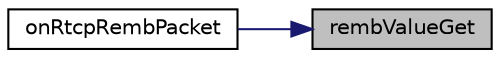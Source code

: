 digraph "rembValueGet"
{
 // LATEX_PDF_SIZE
  edge [fontname="Helvetica",fontsize="10",labelfontname="Helvetica",labelfontsize="10"];
  node [fontname="Helvetica",fontsize="10",shape=record];
  rankdir="RL";
  Node1 [label="rembValueGet",height=0.2,width=0.4,color="black", fillcolor="grey75", style="filled", fontcolor="black",tooltip=" "];
  Node1 -> Node2 [dir="back",color="midnightblue",fontsize="10",style="solid",fontname="Helvetica"];
  Node2 [label="onRtcpRembPacket",height=0.2,width=0.4,color="black", fillcolor="white", style="filled",URL="$Rtcp_8h.html#a96b5d18e6850b948f4755d0cc1d936ed",tooltip=" "];
}
